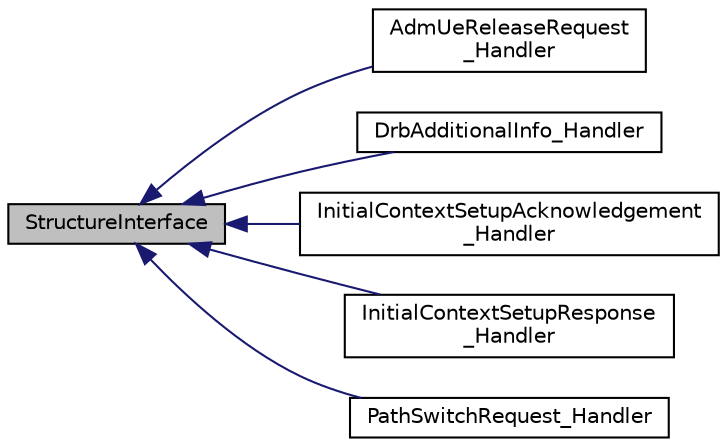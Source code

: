 digraph "StructureInterface"
{
 // LATEX_PDF_SIZE
  edge [fontname="Helvetica",fontsize="10",labelfontname="Helvetica",labelfontsize="10"];
  node [fontname="Helvetica",fontsize="10",shape=record];
  rankdir="LR";
  Node1 [label="StructureInterface",height=0.2,width=0.4,color="black", fillcolor="grey75", style="filled", fontcolor="black",tooltip=" "];
  Node1 -> Node2 [dir="back",color="midnightblue",fontsize="10",style="solid",fontname="Helvetica"];
  Node2 [label="AdmUeReleaseRequest\l_Handler",height=0.2,width=0.4,color="black", fillcolor="white", style="filled",URL="$classAdmUeReleaseRequest__Handler.html",tooltip=" "];
  Node1 -> Node3 [dir="back",color="midnightblue",fontsize="10",style="solid",fontname="Helvetica"];
  Node3 [label="DrbAdditionalInfo_Handler",height=0.2,width=0.4,color="black", fillcolor="white", style="filled",URL="$classDrbAdditionalInfo__Handler.html",tooltip=" "];
  Node1 -> Node4 [dir="back",color="midnightblue",fontsize="10",style="solid",fontname="Helvetica"];
  Node4 [label="InitialContextSetupAcknowledgement\l_Handler",height=0.2,width=0.4,color="black", fillcolor="white", style="filled",URL="$structInitialContextSetupAcknowledgement__Handler.html",tooltip=" "];
  Node1 -> Node5 [dir="back",color="midnightblue",fontsize="10",style="solid",fontname="Helvetica"];
  Node5 [label="InitialContextSetupResponse\l_Handler",height=0.2,width=0.4,color="black", fillcolor="white", style="filled",URL="$classInitialContextSetupResponse__Handler.html",tooltip=" "];
  Node1 -> Node6 [dir="back",color="midnightblue",fontsize="10",style="solid",fontname="Helvetica"];
  Node6 [label="PathSwitchRequest_Handler",height=0.2,width=0.4,color="black", fillcolor="white", style="filled",URL="$classPathSwitchRequest__Handler.html",tooltip=" "];
}
